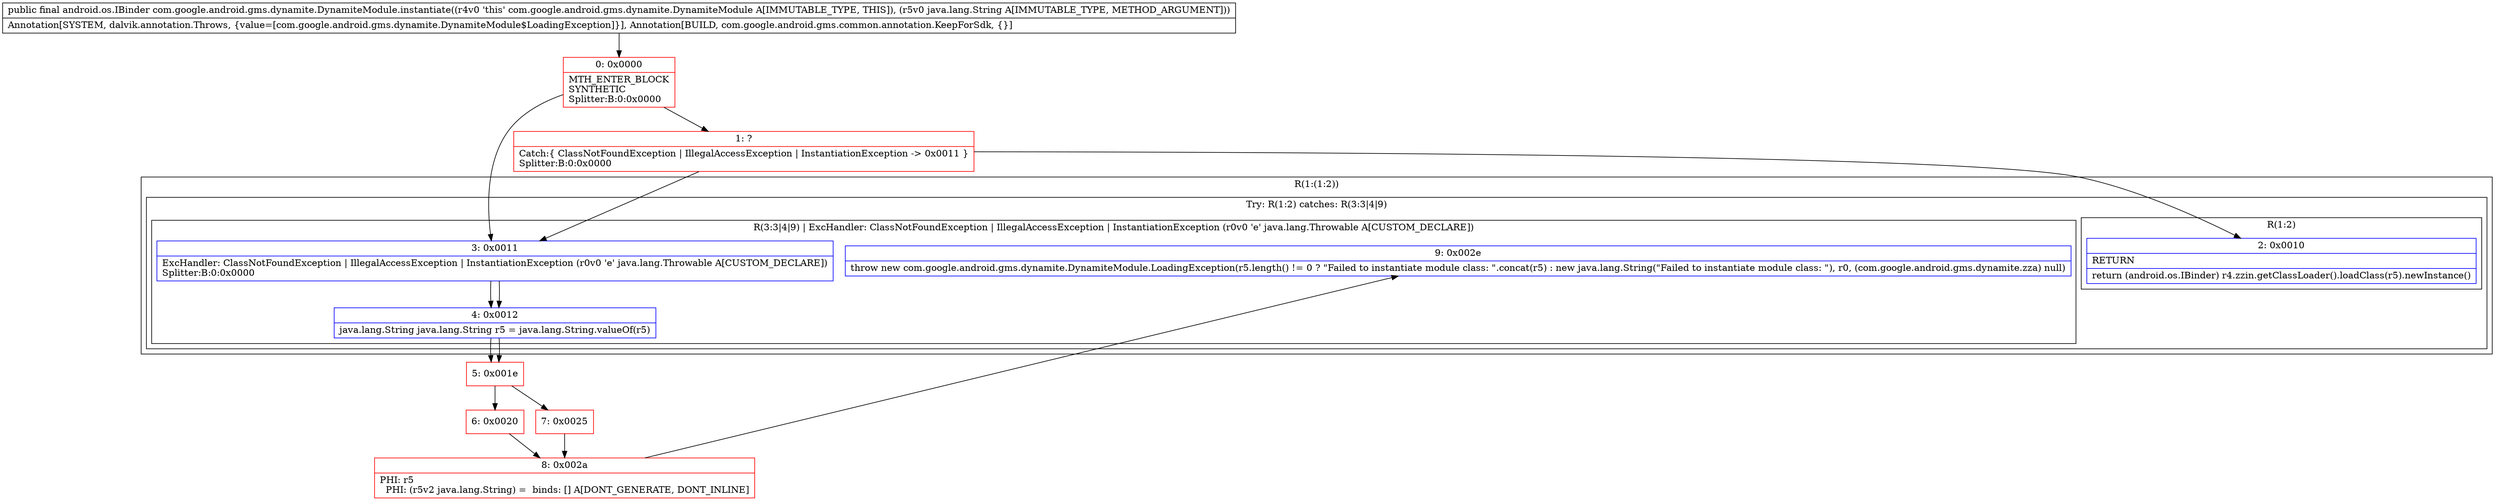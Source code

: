 digraph "CFG forcom.google.android.gms.dynamite.DynamiteModule.instantiate(Ljava\/lang\/String;)Landroid\/os\/IBinder;" {
subgraph cluster_Region_1520809707 {
label = "R(1:(1:2))";
node [shape=record,color=blue];
subgraph cluster_TryCatchRegion_2045007676 {
label = "Try: R(1:2) catches: R(3:3|4|9)";
node [shape=record,color=blue];
subgraph cluster_Region_1845897592 {
label = "R(1:2)";
node [shape=record,color=blue];
Node_2 [shape=record,label="{2\:\ 0x0010|RETURN\l|return (android.os.IBinder) r4.zzin.getClassLoader().loadClass(r5).newInstance()\l}"];
}
subgraph cluster_Region_870087061 {
label = "R(3:3|4|9) | ExcHandler: ClassNotFoundException \| IllegalAccessException \| InstantiationException (r0v0 'e' java.lang.Throwable A[CUSTOM_DECLARE])\l";
node [shape=record,color=blue];
Node_3 [shape=record,label="{3\:\ 0x0011|ExcHandler: ClassNotFoundException \| IllegalAccessException \| InstantiationException (r0v0 'e' java.lang.Throwable A[CUSTOM_DECLARE])\lSplitter:B:0:0x0000\l}"];
Node_4 [shape=record,label="{4\:\ 0x0012|java.lang.String java.lang.String r5 = java.lang.String.valueOf(r5)\l}"];
Node_9 [shape=record,label="{9\:\ 0x002e|throw new com.google.android.gms.dynamite.DynamiteModule.LoadingException(r5.length() != 0 ? \"Failed to instantiate module class: \".concat(r5) : new java.lang.String(\"Failed to instantiate module class: \"), r0, (com.google.android.gms.dynamite.zza) null)\l}"];
}
}
}
subgraph cluster_Region_870087061 {
label = "R(3:3|4|9) | ExcHandler: ClassNotFoundException \| IllegalAccessException \| InstantiationException (r0v0 'e' java.lang.Throwable A[CUSTOM_DECLARE])\l";
node [shape=record,color=blue];
Node_3 [shape=record,label="{3\:\ 0x0011|ExcHandler: ClassNotFoundException \| IllegalAccessException \| InstantiationException (r0v0 'e' java.lang.Throwable A[CUSTOM_DECLARE])\lSplitter:B:0:0x0000\l}"];
Node_4 [shape=record,label="{4\:\ 0x0012|java.lang.String java.lang.String r5 = java.lang.String.valueOf(r5)\l}"];
Node_9 [shape=record,label="{9\:\ 0x002e|throw new com.google.android.gms.dynamite.DynamiteModule.LoadingException(r5.length() != 0 ? \"Failed to instantiate module class: \".concat(r5) : new java.lang.String(\"Failed to instantiate module class: \"), r0, (com.google.android.gms.dynamite.zza) null)\l}"];
}
Node_0 [shape=record,color=red,label="{0\:\ 0x0000|MTH_ENTER_BLOCK\lSYNTHETIC\lSplitter:B:0:0x0000\l}"];
Node_1 [shape=record,color=red,label="{1\:\ ?|Catch:\{ ClassNotFoundException \| IllegalAccessException \| InstantiationException \-\> 0x0011 \}\lSplitter:B:0:0x0000\l}"];
Node_5 [shape=record,color=red,label="{5\:\ 0x001e}"];
Node_6 [shape=record,color=red,label="{6\:\ 0x0020}"];
Node_7 [shape=record,color=red,label="{7\:\ 0x0025}"];
Node_8 [shape=record,color=red,label="{8\:\ 0x002a|PHI: r5 \l  PHI: (r5v2 java.lang.String) =  binds: [] A[DONT_GENERATE, DONT_INLINE]\l}"];
MethodNode[shape=record,label="{public final android.os.IBinder com.google.android.gms.dynamite.DynamiteModule.instantiate((r4v0 'this' com.google.android.gms.dynamite.DynamiteModule A[IMMUTABLE_TYPE, THIS]), (r5v0 java.lang.String A[IMMUTABLE_TYPE, METHOD_ARGUMENT]))  | Annotation[SYSTEM, dalvik.annotation.Throws, \{value=[com.google.android.gms.dynamite.DynamiteModule$LoadingException]\}], Annotation[BUILD, com.google.android.gms.common.annotation.KeepForSdk, \{\}]\l}"];
MethodNode -> Node_0;
Node_3 -> Node_4;
Node_4 -> Node_5;
Node_3 -> Node_4;
Node_4 -> Node_5;
Node_0 -> Node_1;
Node_0 -> Node_3;
Node_1 -> Node_2;
Node_1 -> Node_3;
Node_5 -> Node_6;
Node_5 -> Node_7;
Node_6 -> Node_8;
Node_7 -> Node_8;
Node_8 -> Node_9;
}

